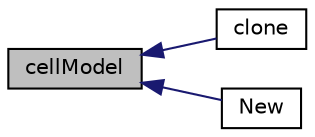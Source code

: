 digraph "cellModel"
{
  bgcolor="transparent";
  edge [fontname="Helvetica",fontsize="10",labelfontname="Helvetica",labelfontsize="10"];
  node [fontname="Helvetica",fontsize="10",shape=record];
  rankdir="LR";
  Node298 [label="cellModel",height=0.2,width=0.4,color="black", fillcolor="grey75", style="filled", fontcolor="black"];
  Node298 -> Node299 [dir="back",color="midnightblue",fontsize="10",style="solid",fontname="Helvetica"];
  Node299 [label="clone",height=0.2,width=0.4,color="black",URL="$a28349.html#a965f7dda1b12ecbb8985f8019b255ba8",tooltip="Return clone. "];
  Node298 -> Node300 [dir="back",color="midnightblue",fontsize="10",style="solid",fontname="Helvetica"];
  Node300 [label="New",height=0.2,width=0.4,color="black",URL="$a28349.html#a0338b41f2eb1fb04da06ff8887ad29b3",tooltip="Return a new cellModel on free-store created from Istream. "];
}
